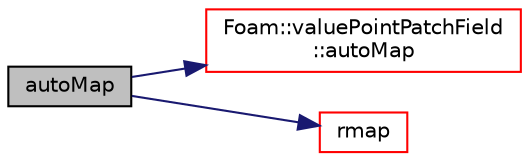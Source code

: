 digraph "autoMap"
{
  bgcolor="transparent";
  edge [fontname="Helvetica",fontsize="10",labelfontname="Helvetica",labelfontsize="10"];
  node [fontname="Helvetica",fontsize="10",shape=record];
  rankdir="LR";
  Node1 [label="autoMap",height=0.2,width=0.4,color="black", fillcolor="grey75", style="filled", fontcolor="black"];
  Node1 -> Node2 [color="midnightblue",fontsize="10",style="solid",fontname="Helvetica"];
  Node2 [label="Foam::valuePointPatchField\l::autoMap",height=0.2,width=0.4,color="red",URL="$a02895.html#a29ce2a7cdc96cffba66b33b9ab1355a4",tooltip="Map (and resize as needed) from self given a mapping object. "];
  Node1 -> Node3 [color="midnightblue",fontsize="10",style="solid",fontname="Helvetica"];
  Node3 [label="rmap",height=0.2,width=0.4,color="red",URL="$a02406.html#aab3d2f411d5ceff80ad8f9839885b8cc",tooltip="Reverse map the given pointPatchField onto this pointPatchField. "];
}
